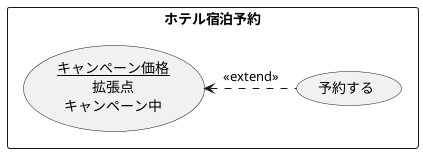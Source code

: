 @startuml ユースケース図
rectangle ホテル宿泊予約 {
usecase 予約する
usecase (<u>キャンペーン価格</u>\n拡張点\nキャンペーン中) as input
}
input <. (予約する) : <<extend>>

@enduml
